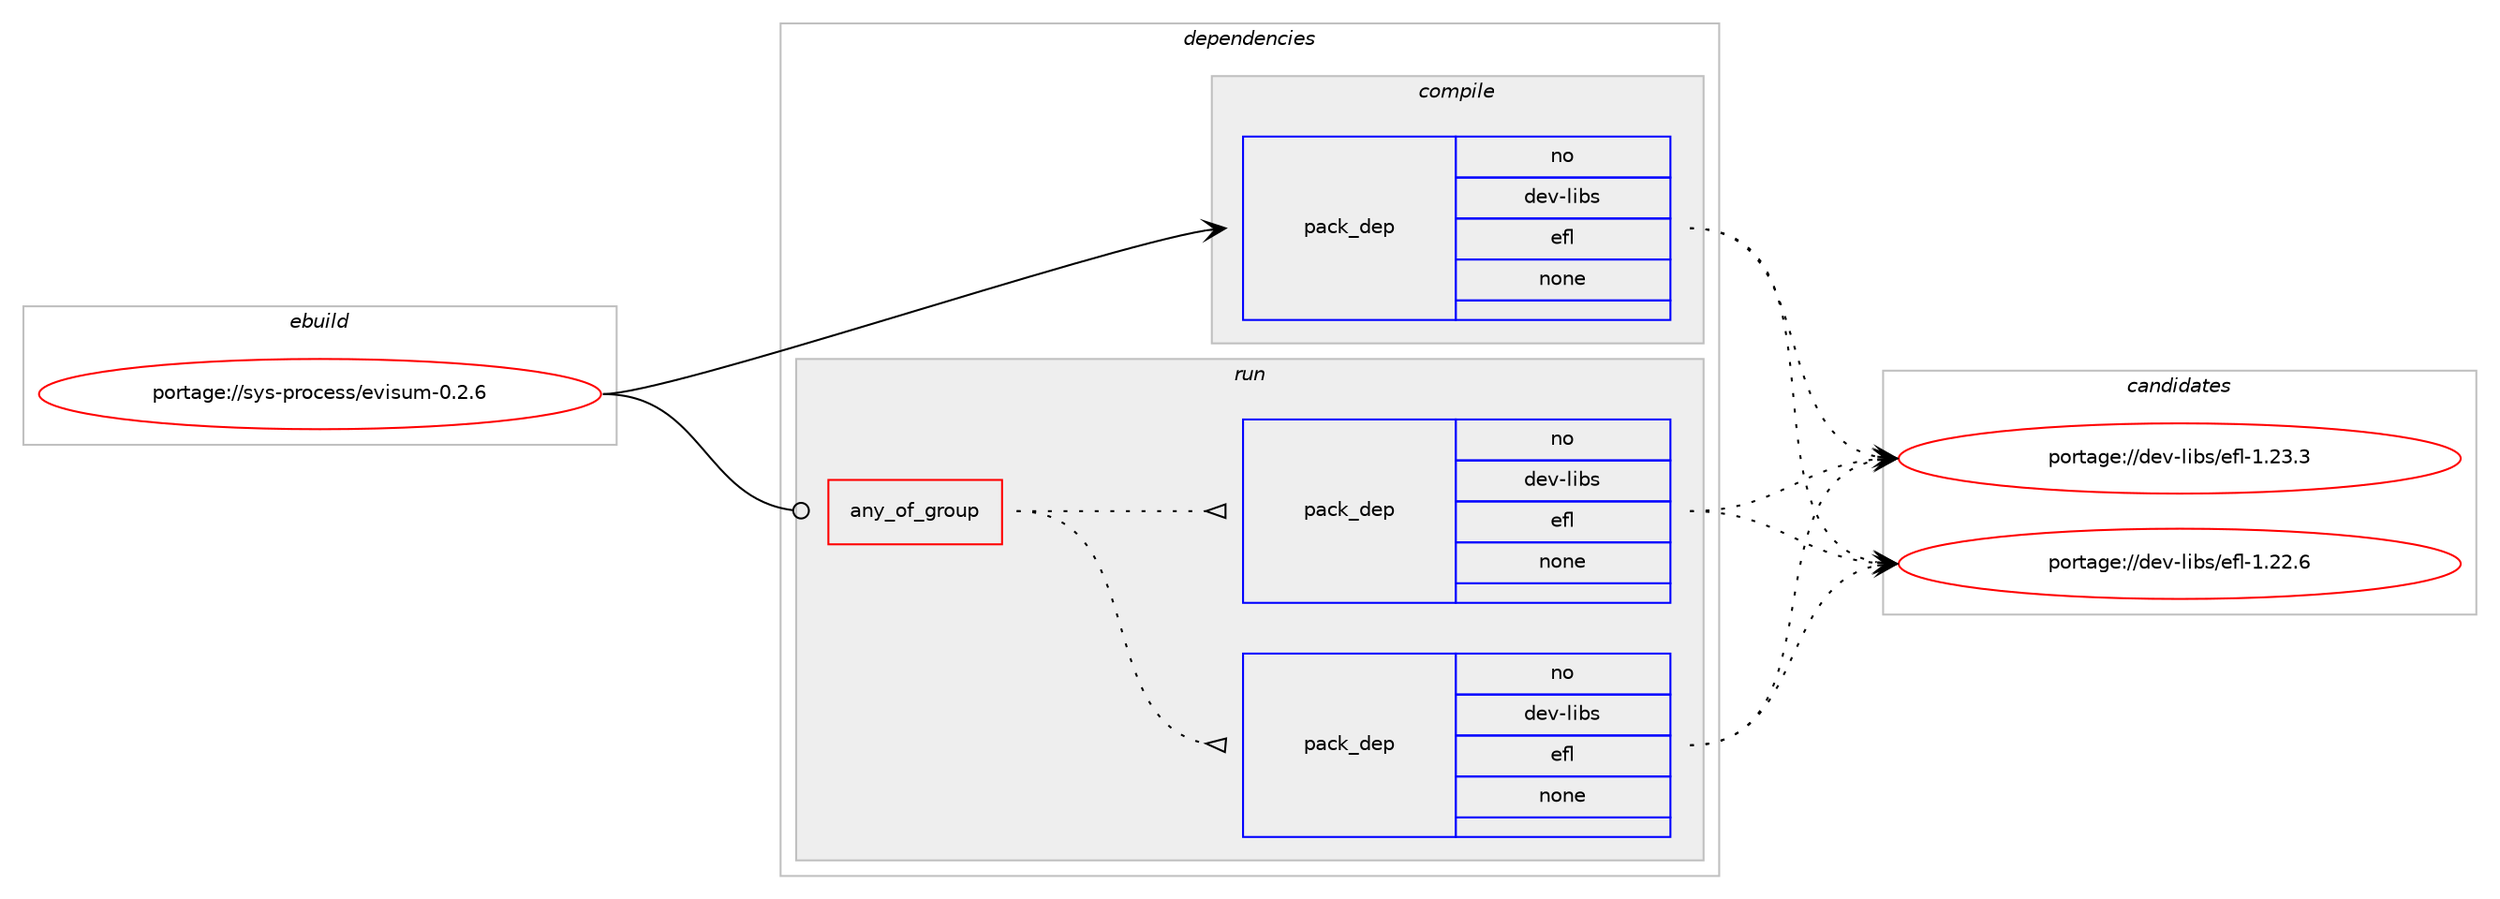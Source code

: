 digraph prolog {

# *************
# Graph options
# *************

newrank=true;
concentrate=true;
compound=true;
graph [rankdir=LR,fontname=Helvetica,fontsize=10,ranksep=1.5];#, ranksep=2.5, nodesep=0.2];
edge  [arrowhead=vee];
node  [fontname=Helvetica,fontsize=10];

# **********
# The ebuild
# **********

subgraph cluster_leftcol {
color=gray;
rank=same;
label=<<i>ebuild</i>>;
id [label="portage://sys-process/evisum-0.2.6", color=red, width=4, href="../sys-process/evisum-0.2.6.svg"];
}

# ****************
# The dependencies
# ****************

subgraph cluster_midcol {
color=gray;
label=<<i>dependencies</i>>;
subgraph cluster_compile {
fillcolor="#eeeeee";
style=filled;
label=<<i>compile</i>>;
subgraph pack32857 {
dependency41105 [label=<<TABLE BORDER="0" CELLBORDER="1" CELLSPACING="0" CELLPADDING="4" WIDTH="220"><TR><TD ROWSPAN="6" CELLPADDING="30">pack_dep</TD></TR><TR><TD WIDTH="110">no</TD></TR><TR><TD>dev-libs</TD></TR><TR><TD>efl</TD></TR><TR><TD>none</TD></TR><TR><TD></TD></TR></TABLE>>, shape=none, color=blue];
}
id:e -> dependency41105:w [weight=20,style="solid",arrowhead="vee"];
}
subgraph cluster_compileandrun {
fillcolor="#eeeeee";
style=filled;
label=<<i>compile and run</i>>;
}
subgraph cluster_run {
fillcolor="#eeeeee";
style=filled;
label=<<i>run</i>>;
subgraph any1024 {
dependency41106 [label=<<TABLE BORDER="0" CELLBORDER="1" CELLSPACING="0" CELLPADDING="4"><TR><TD CELLPADDING="10">any_of_group</TD></TR></TABLE>>, shape=none, color=red];subgraph pack32858 {
dependency41107 [label=<<TABLE BORDER="0" CELLBORDER="1" CELLSPACING="0" CELLPADDING="4" WIDTH="220"><TR><TD ROWSPAN="6" CELLPADDING="30">pack_dep</TD></TR><TR><TD WIDTH="110">no</TD></TR><TR><TD>dev-libs</TD></TR><TR><TD>efl</TD></TR><TR><TD>none</TD></TR><TR><TD></TD></TR></TABLE>>, shape=none, color=blue];
}
dependency41106:e -> dependency41107:w [weight=20,style="dotted",arrowhead="oinv"];
subgraph pack32859 {
dependency41108 [label=<<TABLE BORDER="0" CELLBORDER="1" CELLSPACING="0" CELLPADDING="4" WIDTH="220"><TR><TD ROWSPAN="6" CELLPADDING="30">pack_dep</TD></TR><TR><TD WIDTH="110">no</TD></TR><TR><TD>dev-libs</TD></TR><TR><TD>efl</TD></TR><TR><TD>none</TD></TR><TR><TD></TD></TR></TABLE>>, shape=none, color=blue];
}
dependency41106:e -> dependency41108:w [weight=20,style="dotted",arrowhead="oinv"];
}
id:e -> dependency41106:w [weight=20,style="solid",arrowhead="odot"];
}
}

# **************
# The candidates
# **************

subgraph cluster_choices {
rank=same;
color=gray;
label=<<i>candidates</i>>;

subgraph choice32857 {
color=black;
nodesep=1;
choice10010111845108105981154710110210845494650514651 [label="portage://dev-libs/efl-1.23.3", color=red, width=4,href="../dev-libs/efl-1.23.3.svg"];
choice10010111845108105981154710110210845494650504654 [label="portage://dev-libs/efl-1.22.6", color=red, width=4,href="../dev-libs/efl-1.22.6.svg"];
dependency41105:e -> choice10010111845108105981154710110210845494650514651:w [style=dotted,weight="100"];
dependency41105:e -> choice10010111845108105981154710110210845494650504654:w [style=dotted,weight="100"];
}
subgraph choice32858 {
color=black;
nodesep=1;
choice10010111845108105981154710110210845494650514651 [label="portage://dev-libs/efl-1.23.3", color=red, width=4,href="../dev-libs/efl-1.23.3.svg"];
choice10010111845108105981154710110210845494650504654 [label="portage://dev-libs/efl-1.22.6", color=red, width=4,href="../dev-libs/efl-1.22.6.svg"];
dependency41107:e -> choice10010111845108105981154710110210845494650514651:w [style=dotted,weight="100"];
dependency41107:e -> choice10010111845108105981154710110210845494650504654:w [style=dotted,weight="100"];
}
subgraph choice32859 {
color=black;
nodesep=1;
choice10010111845108105981154710110210845494650514651 [label="portage://dev-libs/efl-1.23.3", color=red, width=4,href="../dev-libs/efl-1.23.3.svg"];
choice10010111845108105981154710110210845494650504654 [label="portage://dev-libs/efl-1.22.6", color=red, width=4,href="../dev-libs/efl-1.22.6.svg"];
dependency41108:e -> choice10010111845108105981154710110210845494650514651:w [style=dotted,weight="100"];
dependency41108:e -> choice10010111845108105981154710110210845494650504654:w [style=dotted,weight="100"];
}
}

}
